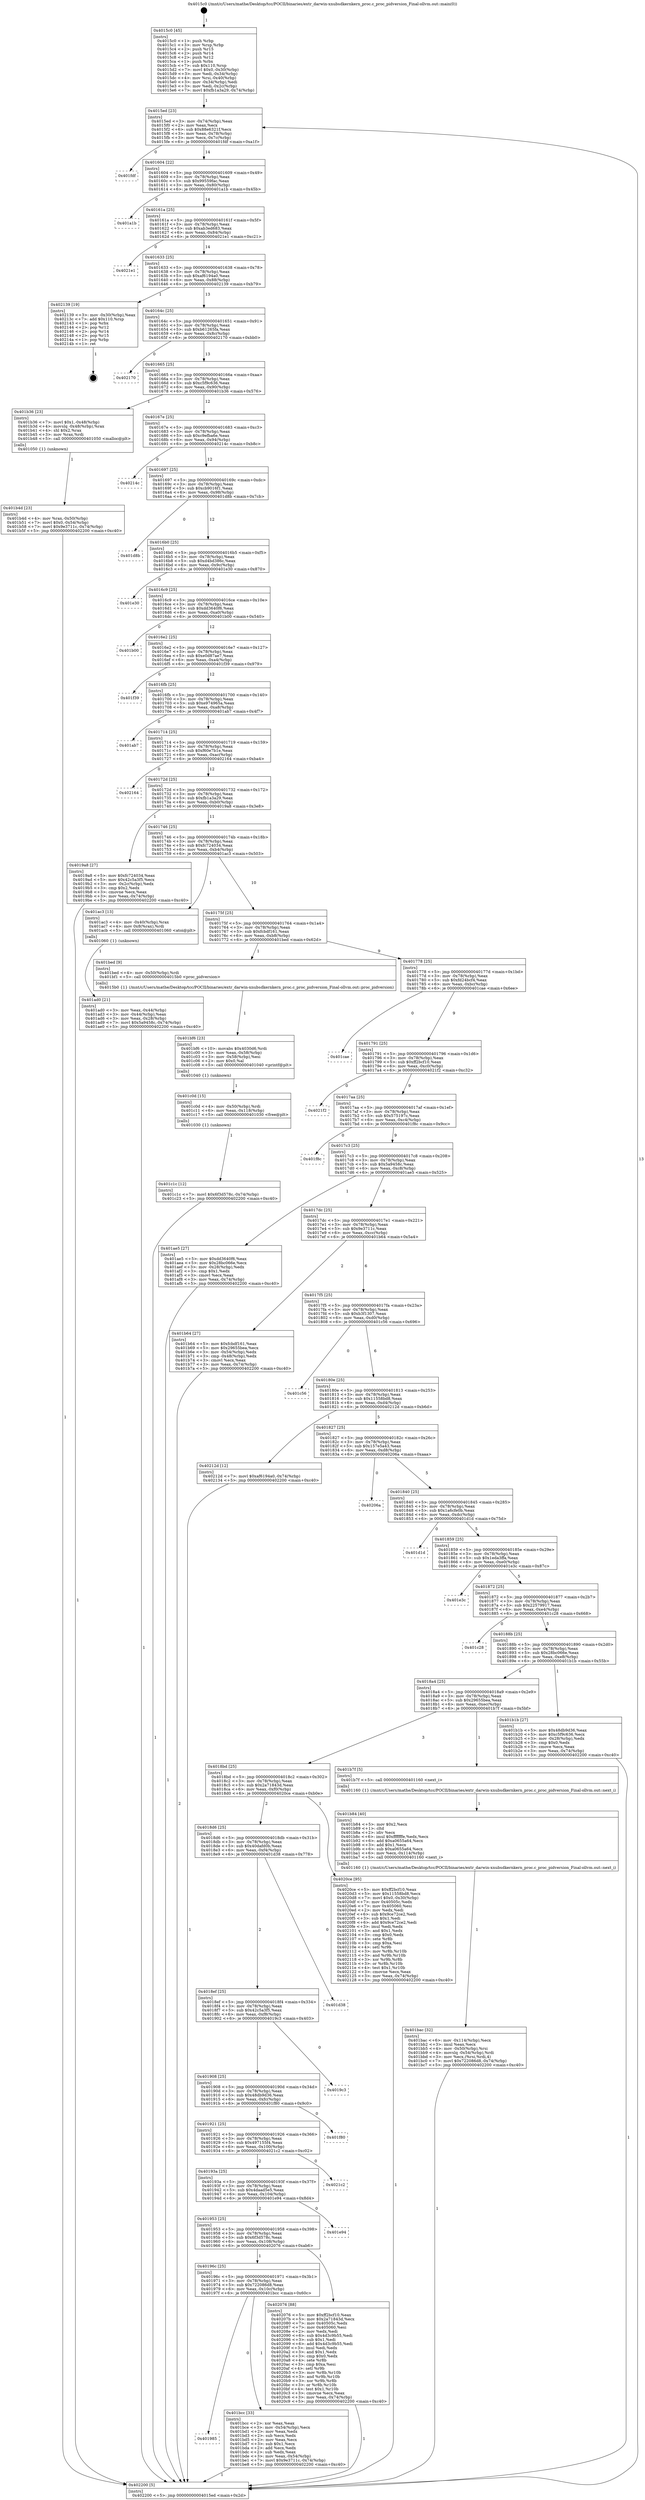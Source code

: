 digraph "0x4015c0" {
  label = "0x4015c0 (/mnt/c/Users/mathe/Desktop/tcc/POCII/binaries/extr_darwin-xnubsdkernkern_proc.c_proc_pidversion_Final-ollvm.out::main(0))"
  labelloc = "t"
  node[shape=record]

  Entry [label="",width=0.3,height=0.3,shape=circle,fillcolor=black,style=filled]
  "0x4015ed" [label="{
     0x4015ed [23]\l
     | [instrs]\l
     &nbsp;&nbsp;0x4015ed \<+3\>: mov -0x74(%rbp),%eax\l
     &nbsp;&nbsp;0x4015f0 \<+2\>: mov %eax,%ecx\l
     &nbsp;&nbsp;0x4015f2 \<+6\>: sub $0x88e6321f,%ecx\l
     &nbsp;&nbsp;0x4015f8 \<+3\>: mov %eax,-0x78(%rbp)\l
     &nbsp;&nbsp;0x4015fb \<+3\>: mov %ecx,-0x7c(%rbp)\l
     &nbsp;&nbsp;0x4015fe \<+6\>: je 0000000000401fdf \<main+0xa1f\>\l
  }"]
  "0x401fdf" [label="{
     0x401fdf\l
  }", style=dashed]
  "0x401604" [label="{
     0x401604 [22]\l
     | [instrs]\l
     &nbsp;&nbsp;0x401604 \<+5\>: jmp 0000000000401609 \<main+0x49\>\l
     &nbsp;&nbsp;0x401609 \<+3\>: mov -0x78(%rbp),%eax\l
     &nbsp;&nbsp;0x40160c \<+5\>: sub $0x99559fac,%eax\l
     &nbsp;&nbsp;0x401611 \<+3\>: mov %eax,-0x80(%rbp)\l
     &nbsp;&nbsp;0x401614 \<+6\>: je 0000000000401a1b \<main+0x45b\>\l
  }"]
  Exit [label="",width=0.3,height=0.3,shape=circle,fillcolor=black,style=filled,peripheries=2]
  "0x401a1b" [label="{
     0x401a1b\l
  }", style=dashed]
  "0x40161a" [label="{
     0x40161a [25]\l
     | [instrs]\l
     &nbsp;&nbsp;0x40161a \<+5\>: jmp 000000000040161f \<main+0x5f\>\l
     &nbsp;&nbsp;0x40161f \<+3\>: mov -0x78(%rbp),%eax\l
     &nbsp;&nbsp;0x401622 \<+5\>: sub $0xab3ed683,%eax\l
     &nbsp;&nbsp;0x401627 \<+6\>: mov %eax,-0x84(%rbp)\l
     &nbsp;&nbsp;0x40162d \<+6\>: je 00000000004021e1 \<main+0xc21\>\l
  }"]
  "0x401c1c" [label="{
     0x401c1c [12]\l
     | [instrs]\l
     &nbsp;&nbsp;0x401c1c \<+7\>: movl $0x6f3d578c,-0x74(%rbp)\l
     &nbsp;&nbsp;0x401c23 \<+5\>: jmp 0000000000402200 \<main+0xc40\>\l
  }"]
  "0x4021e1" [label="{
     0x4021e1\l
  }", style=dashed]
  "0x401633" [label="{
     0x401633 [25]\l
     | [instrs]\l
     &nbsp;&nbsp;0x401633 \<+5\>: jmp 0000000000401638 \<main+0x78\>\l
     &nbsp;&nbsp;0x401638 \<+3\>: mov -0x78(%rbp),%eax\l
     &nbsp;&nbsp;0x40163b \<+5\>: sub $0xaf6194a0,%eax\l
     &nbsp;&nbsp;0x401640 \<+6\>: mov %eax,-0x88(%rbp)\l
     &nbsp;&nbsp;0x401646 \<+6\>: je 0000000000402139 \<main+0xb79\>\l
  }"]
  "0x401c0d" [label="{
     0x401c0d [15]\l
     | [instrs]\l
     &nbsp;&nbsp;0x401c0d \<+4\>: mov -0x50(%rbp),%rdi\l
     &nbsp;&nbsp;0x401c11 \<+6\>: mov %eax,-0x118(%rbp)\l
     &nbsp;&nbsp;0x401c17 \<+5\>: call 0000000000401030 \<free@plt\>\l
     | [calls]\l
     &nbsp;&nbsp;0x401030 \{1\} (unknown)\l
  }"]
  "0x402139" [label="{
     0x402139 [19]\l
     | [instrs]\l
     &nbsp;&nbsp;0x402139 \<+3\>: mov -0x30(%rbp),%eax\l
     &nbsp;&nbsp;0x40213c \<+7\>: add $0x110,%rsp\l
     &nbsp;&nbsp;0x402143 \<+1\>: pop %rbx\l
     &nbsp;&nbsp;0x402144 \<+2\>: pop %r12\l
     &nbsp;&nbsp;0x402146 \<+2\>: pop %r14\l
     &nbsp;&nbsp;0x402148 \<+2\>: pop %r15\l
     &nbsp;&nbsp;0x40214a \<+1\>: pop %rbp\l
     &nbsp;&nbsp;0x40214b \<+1\>: ret\l
  }"]
  "0x40164c" [label="{
     0x40164c [25]\l
     | [instrs]\l
     &nbsp;&nbsp;0x40164c \<+5\>: jmp 0000000000401651 \<main+0x91\>\l
     &nbsp;&nbsp;0x401651 \<+3\>: mov -0x78(%rbp),%eax\l
     &nbsp;&nbsp;0x401654 \<+5\>: sub $0xb61265fa,%eax\l
     &nbsp;&nbsp;0x401659 \<+6\>: mov %eax,-0x8c(%rbp)\l
     &nbsp;&nbsp;0x40165f \<+6\>: je 0000000000402170 \<main+0xbb0\>\l
  }"]
  "0x401bf6" [label="{
     0x401bf6 [23]\l
     | [instrs]\l
     &nbsp;&nbsp;0x401bf6 \<+10\>: movabs $0x4030d6,%rdi\l
     &nbsp;&nbsp;0x401c00 \<+3\>: mov %eax,-0x58(%rbp)\l
     &nbsp;&nbsp;0x401c03 \<+3\>: mov -0x58(%rbp),%esi\l
     &nbsp;&nbsp;0x401c06 \<+2\>: mov $0x0,%al\l
     &nbsp;&nbsp;0x401c08 \<+5\>: call 0000000000401040 \<printf@plt\>\l
     | [calls]\l
     &nbsp;&nbsp;0x401040 \{1\} (unknown)\l
  }"]
  "0x402170" [label="{
     0x402170\l
  }", style=dashed]
  "0x401665" [label="{
     0x401665 [25]\l
     | [instrs]\l
     &nbsp;&nbsp;0x401665 \<+5\>: jmp 000000000040166a \<main+0xaa\>\l
     &nbsp;&nbsp;0x40166a \<+3\>: mov -0x78(%rbp),%eax\l
     &nbsp;&nbsp;0x40166d \<+5\>: sub $0xc5f9c636,%eax\l
     &nbsp;&nbsp;0x401672 \<+6\>: mov %eax,-0x90(%rbp)\l
     &nbsp;&nbsp;0x401678 \<+6\>: je 0000000000401b36 \<main+0x576\>\l
  }"]
  "0x401985" [label="{
     0x401985\l
  }", style=dashed]
  "0x401b36" [label="{
     0x401b36 [23]\l
     | [instrs]\l
     &nbsp;&nbsp;0x401b36 \<+7\>: movl $0x1,-0x48(%rbp)\l
     &nbsp;&nbsp;0x401b3d \<+4\>: movslq -0x48(%rbp),%rax\l
     &nbsp;&nbsp;0x401b41 \<+4\>: shl $0x2,%rax\l
     &nbsp;&nbsp;0x401b45 \<+3\>: mov %rax,%rdi\l
     &nbsp;&nbsp;0x401b48 \<+5\>: call 0000000000401050 \<malloc@plt\>\l
     | [calls]\l
     &nbsp;&nbsp;0x401050 \{1\} (unknown)\l
  }"]
  "0x40167e" [label="{
     0x40167e [25]\l
     | [instrs]\l
     &nbsp;&nbsp;0x40167e \<+5\>: jmp 0000000000401683 \<main+0xc3\>\l
     &nbsp;&nbsp;0x401683 \<+3\>: mov -0x78(%rbp),%eax\l
     &nbsp;&nbsp;0x401686 \<+5\>: sub $0xc9efba6e,%eax\l
     &nbsp;&nbsp;0x40168b \<+6\>: mov %eax,-0x94(%rbp)\l
     &nbsp;&nbsp;0x401691 \<+6\>: je 000000000040214c \<main+0xb8c\>\l
  }"]
  "0x401bcc" [label="{
     0x401bcc [33]\l
     | [instrs]\l
     &nbsp;&nbsp;0x401bcc \<+2\>: xor %eax,%eax\l
     &nbsp;&nbsp;0x401bce \<+3\>: mov -0x54(%rbp),%ecx\l
     &nbsp;&nbsp;0x401bd1 \<+2\>: mov %eax,%edx\l
     &nbsp;&nbsp;0x401bd3 \<+2\>: sub %ecx,%edx\l
     &nbsp;&nbsp;0x401bd5 \<+2\>: mov %eax,%ecx\l
     &nbsp;&nbsp;0x401bd7 \<+3\>: sub $0x1,%ecx\l
     &nbsp;&nbsp;0x401bda \<+2\>: add %ecx,%edx\l
     &nbsp;&nbsp;0x401bdc \<+2\>: sub %edx,%eax\l
     &nbsp;&nbsp;0x401bde \<+3\>: mov %eax,-0x54(%rbp)\l
     &nbsp;&nbsp;0x401be1 \<+7\>: movl $0x9e3711c,-0x74(%rbp)\l
     &nbsp;&nbsp;0x401be8 \<+5\>: jmp 0000000000402200 \<main+0xc40\>\l
  }"]
  "0x40214c" [label="{
     0x40214c\l
  }", style=dashed]
  "0x401697" [label="{
     0x401697 [25]\l
     | [instrs]\l
     &nbsp;&nbsp;0x401697 \<+5\>: jmp 000000000040169c \<main+0xdc\>\l
     &nbsp;&nbsp;0x40169c \<+3\>: mov -0x78(%rbp),%eax\l
     &nbsp;&nbsp;0x40169f \<+5\>: sub $0xcb9016f1,%eax\l
     &nbsp;&nbsp;0x4016a4 \<+6\>: mov %eax,-0x98(%rbp)\l
     &nbsp;&nbsp;0x4016aa \<+6\>: je 0000000000401d8b \<main+0x7cb\>\l
  }"]
  "0x40196c" [label="{
     0x40196c [25]\l
     | [instrs]\l
     &nbsp;&nbsp;0x40196c \<+5\>: jmp 0000000000401971 \<main+0x3b1\>\l
     &nbsp;&nbsp;0x401971 \<+3\>: mov -0x78(%rbp),%eax\l
     &nbsp;&nbsp;0x401974 \<+5\>: sub $0x722086d8,%eax\l
     &nbsp;&nbsp;0x401979 \<+6\>: mov %eax,-0x10c(%rbp)\l
     &nbsp;&nbsp;0x40197f \<+6\>: je 0000000000401bcc \<main+0x60c\>\l
  }"]
  "0x401d8b" [label="{
     0x401d8b\l
  }", style=dashed]
  "0x4016b0" [label="{
     0x4016b0 [25]\l
     | [instrs]\l
     &nbsp;&nbsp;0x4016b0 \<+5\>: jmp 00000000004016b5 \<main+0xf5\>\l
     &nbsp;&nbsp;0x4016b5 \<+3\>: mov -0x78(%rbp),%eax\l
     &nbsp;&nbsp;0x4016b8 \<+5\>: sub $0xd4bd386c,%eax\l
     &nbsp;&nbsp;0x4016bd \<+6\>: mov %eax,-0x9c(%rbp)\l
     &nbsp;&nbsp;0x4016c3 \<+6\>: je 0000000000401e30 \<main+0x870\>\l
  }"]
  "0x402076" [label="{
     0x402076 [88]\l
     | [instrs]\l
     &nbsp;&nbsp;0x402076 \<+5\>: mov $0xff2bcf10,%eax\l
     &nbsp;&nbsp;0x40207b \<+5\>: mov $0x2a71843d,%ecx\l
     &nbsp;&nbsp;0x402080 \<+7\>: mov 0x40505c,%edx\l
     &nbsp;&nbsp;0x402087 \<+7\>: mov 0x405060,%esi\l
     &nbsp;&nbsp;0x40208e \<+2\>: mov %edx,%edi\l
     &nbsp;&nbsp;0x402090 \<+6\>: sub $0x4d3c9b55,%edi\l
     &nbsp;&nbsp;0x402096 \<+3\>: sub $0x1,%edi\l
     &nbsp;&nbsp;0x402099 \<+6\>: add $0x4d3c9b55,%edi\l
     &nbsp;&nbsp;0x40209f \<+3\>: imul %edi,%edx\l
     &nbsp;&nbsp;0x4020a2 \<+3\>: and $0x1,%edx\l
     &nbsp;&nbsp;0x4020a5 \<+3\>: cmp $0x0,%edx\l
     &nbsp;&nbsp;0x4020a8 \<+4\>: sete %r8b\l
     &nbsp;&nbsp;0x4020ac \<+3\>: cmp $0xa,%esi\l
     &nbsp;&nbsp;0x4020af \<+4\>: setl %r9b\l
     &nbsp;&nbsp;0x4020b3 \<+3\>: mov %r8b,%r10b\l
     &nbsp;&nbsp;0x4020b6 \<+3\>: and %r9b,%r10b\l
     &nbsp;&nbsp;0x4020b9 \<+3\>: xor %r9b,%r8b\l
     &nbsp;&nbsp;0x4020bc \<+3\>: or %r8b,%r10b\l
     &nbsp;&nbsp;0x4020bf \<+4\>: test $0x1,%r10b\l
     &nbsp;&nbsp;0x4020c3 \<+3\>: cmovne %ecx,%eax\l
     &nbsp;&nbsp;0x4020c6 \<+3\>: mov %eax,-0x74(%rbp)\l
     &nbsp;&nbsp;0x4020c9 \<+5\>: jmp 0000000000402200 \<main+0xc40\>\l
  }"]
  "0x401e30" [label="{
     0x401e30\l
  }", style=dashed]
  "0x4016c9" [label="{
     0x4016c9 [25]\l
     | [instrs]\l
     &nbsp;&nbsp;0x4016c9 \<+5\>: jmp 00000000004016ce \<main+0x10e\>\l
     &nbsp;&nbsp;0x4016ce \<+3\>: mov -0x78(%rbp),%eax\l
     &nbsp;&nbsp;0x4016d1 \<+5\>: sub $0xdd3640f6,%eax\l
     &nbsp;&nbsp;0x4016d6 \<+6\>: mov %eax,-0xa0(%rbp)\l
     &nbsp;&nbsp;0x4016dc \<+6\>: je 0000000000401b00 \<main+0x540\>\l
  }"]
  "0x401953" [label="{
     0x401953 [25]\l
     | [instrs]\l
     &nbsp;&nbsp;0x401953 \<+5\>: jmp 0000000000401958 \<main+0x398\>\l
     &nbsp;&nbsp;0x401958 \<+3\>: mov -0x78(%rbp),%eax\l
     &nbsp;&nbsp;0x40195b \<+5\>: sub $0x6f3d578c,%eax\l
     &nbsp;&nbsp;0x401960 \<+6\>: mov %eax,-0x108(%rbp)\l
     &nbsp;&nbsp;0x401966 \<+6\>: je 0000000000402076 \<main+0xab6\>\l
  }"]
  "0x401b00" [label="{
     0x401b00\l
  }", style=dashed]
  "0x4016e2" [label="{
     0x4016e2 [25]\l
     | [instrs]\l
     &nbsp;&nbsp;0x4016e2 \<+5\>: jmp 00000000004016e7 \<main+0x127\>\l
     &nbsp;&nbsp;0x4016e7 \<+3\>: mov -0x78(%rbp),%eax\l
     &nbsp;&nbsp;0x4016ea \<+5\>: sub $0xe0d87ae7,%eax\l
     &nbsp;&nbsp;0x4016ef \<+6\>: mov %eax,-0xa4(%rbp)\l
     &nbsp;&nbsp;0x4016f5 \<+6\>: je 0000000000401f39 \<main+0x979\>\l
  }"]
  "0x401e94" [label="{
     0x401e94\l
  }", style=dashed]
  "0x401f39" [label="{
     0x401f39\l
  }", style=dashed]
  "0x4016fb" [label="{
     0x4016fb [25]\l
     | [instrs]\l
     &nbsp;&nbsp;0x4016fb \<+5\>: jmp 0000000000401700 \<main+0x140\>\l
     &nbsp;&nbsp;0x401700 \<+3\>: mov -0x78(%rbp),%eax\l
     &nbsp;&nbsp;0x401703 \<+5\>: sub $0xe974965a,%eax\l
     &nbsp;&nbsp;0x401708 \<+6\>: mov %eax,-0xa8(%rbp)\l
     &nbsp;&nbsp;0x40170e \<+6\>: je 0000000000401ab7 \<main+0x4f7\>\l
  }"]
  "0x40193a" [label="{
     0x40193a [25]\l
     | [instrs]\l
     &nbsp;&nbsp;0x40193a \<+5\>: jmp 000000000040193f \<main+0x37f\>\l
     &nbsp;&nbsp;0x40193f \<+3\>: mov -0x78(%rbp),%eax\l
     &nbsp;&nbsp;0x401942 \<+5\>: sub $0x4daad5e5,%eax\l
     &nbsp;&nbsp;0x401947 \<+6\>: mov %eax,-0x104(%rbp)\l
     &nbsp;&nbsp;0x40194d \<+6\>: je 0000000000401e94 \<main+0x8d4\>\l
  }"]
  "0x401ab7" [label="{
     0x401ab7\l
  }", style=dashed]
  "0x401714" [label="{
     0x401714 [25]\l
     | [instrs]\l
     &nbsp;&nbsp;0x401714 \<+5\>: jmp 0000000000401719 \<main+0x159\>\l
     &nbsp;&nbsp;0x401719 \<+3\>: mov -0x78(%rbp),%eax\l
     &nbsp;&nbsp;0x40171c \<+5\>: sub $0xf60e7b1e,%eax\l
     &nbsp;&nbsp;0x401721 \<+6\>: mov %eax,-0xac(%rbp)\l
     &nbsp;&nbsp;0x401727 \<+6\>: je 0000000000402164 \<main+0xba4\>\l
  }"]
  "0x4021c2" [label="{
     0x4021c2\l
  }", style=dashed]
  "0x402164" [label="{
     0x402164\l
  }", style=dashed]
  "0x40172d" [label="{
     0x40172d [25]\l
     | [instrs]\l
     &nbsp;&nbsp;0x40172d \<+5\>: jmp 0000000000401732 \<main+0x172\>\l
     &nbsp;&nbsp;0x401732 \<+3\>: mov -0x78(%rbp),%eax\l
     &nbsp;&nbsp;0x401735 \<+5\>: sub $0xfb1a3a29,%eax\l
     &nbsp;&nbsp;0x40173a \<+6\>: mov %eax,-0xb0(%rbp)\l
     &nbsp;&nbsp;0x401740 \<+6\>: je 00000000004019a8 \<main+0x3e8\>\l
  }"]
  "0x401921" [label="{
     0x401921 [25]\l
     | [instrs]\l
     &nbsp;&nbsp;0x401921 \<+5\>: jmp 0000000000401926 \<main+0x366\>\l
     &nbsp;&nbsp;0x401926 \<+3\>: mov -0x78(%rbp),%eax\l
     &nbsp;&nbsp;0x401929 \<+5\>: sub $0x497155f4,%eax\l
     &nbsp;&nbsp;0x40192e \<+6\>: mov %eax,-0x100(%rbp)\l
     &nbsp;&nbsp;0x401934 \<+6\>: je 00000000004021c2 \<main+0xc02\>\l
  }"]
  "0x4019a8" [label="{
     0x4019a8 [27]\l
     | [instrs]\l
     &nbsp;&nbsp;0x4019a8 \<+5\>: mov $0xfc724034,%eax\l
     &nbsp;&nbsp;0x4019ad \<+5\>: mov $0x42c5a3f5,%ecx\l
     &nbsp;&nbsp;0x4019b2 \<+3\>: mov -0x2c(%rbp),%edx\l
     &nbsp;&nbsp;0x4019b5 \<+3\>: cmp $0x2,%edx\l
     &nbsp;&nbsp;0x4019b8 \<+3\>: cmovne %ecx,%eax\l
     &nbsp;&nbsp;0x4019bb \<+3\>: mov %eax,-0x74(%rbp)\l
     &nbsp;&nbsp;0x4019be \<+5\>: jmp 0000000000402200 \<main+0xc40\>\l
  }"]
  "0x401746" [label="{
     0x401746 [25]\l
     | [instrs]\l
     &nbsp;&nbsp;0x401746 \<+5\>: jmp 000000000040174b \<main+0x18b\>\l
     &nbsp;&nbsp;0x40174b \<+3\>: mov -0x78(%rbp),%eax\l
     &nbsp;&nbsp;0x40174e \<+5\>: sub $0xfc724034,%eax\l
     &nbsp;&nbsp;0x401753 \<+6\>: mov %eax,-0xb4(%rbp)\l
     &nbsp;&nbsp;0x401759 \<+6\>: je 0000000000401ac3 \<main+0x503\>\l
  }"]
  "0x402200" [label="{
     0x402200 [5]\l
     | [instrs]\l
     &nbsp;&nbsp;0x402200 \<+5\>: jmp 00000000004015ed \<main+0x2d\>\l
  }"]
  "0x4015c0" [label="{
     0x4015c0 [45]\l
     | [instrs]\l
     &nbsp;&nbsp;0x4015c0 \<+1\>: push %rbp\l
     &nbsp;&nbsp;0x4015c1 \<+3\>: mov %rsp,%rbp\l
     &nbsp;&nbsp;0x4015c4 \<+2\>: push %r15\l
     &nbsp;&nbsp;0x4015c6 \<+2\>: push %r14\l
     &nbsp;&nbsp;0x4015c8 \<+2\>: push %r12\l
     &nbsp;&nbsp;0x4015ca \<+1\>: push %rbx\l
     &nbsp;&nbsp;0x4015cb \<+7\>: sub $0x110,%rsp\l
     &nbsp;&nbsp;0x4015d2 \<+7\>: movl $0x0,-0x30(%rbp)\l
     &nbsp;&nbsp;0x4015d9 \<+3\>: mov %edi,-0x34(%rbp)\l
     &nbsp;&nbsp;0x4015dc \<+4\>: mov %rsi,-0x40(%rbp)\l
     &nbsp;&nbsp;0x4015e0 \<+3\>: mov -0x34(%rbp),%edi\l
     &nbsp;&nbsp;0x4015e3 \<+3\>: mov %edi,-0x2c(%rbp)\l
     &nbsp;&nbsp;0x4015e6 \<+7\>: movl $0xfb1a3a29,-0x74(%rbp)\l
  }"]
  "0x401f80" [label="{
     0x401f80\l
  }", style=dashed]
  "0x401ac3" [label="{
     0x401ac3 [13]\l
     | [instrs]\l
     &nbsp;&nbsp;0x401ac3 \<+4\>: mov -0x40(%rbp),%rax\l
     &nbsp;&nbsp;0x401ac7 \<+4\>: mov 0x8(%rax),%rdi\l
     &nbsp;&nbsp;0x401acb \<+5\>: call 0000000000401060 \<atoi@plt\>\l
     | [calls]\l
     &nbsp;&nbsp;0x401060 \{1\} (unknown)\l
  }"]
  "0x40175f" [label="{
     0x40175f [25]\l
     | [instrs]\l
     &nbsp;&nbsp;0x40175f \<+5\>: jmp 0000000000401764 \<main+0x1a4\>\l
     &nbsp;&nbsp;0x401764 \<+3\>: mov -0x78(%rbp),%eax\l
     &nbsp;&nbsp;0x401767 \<+5\>: sub $0xfcbdf161,%eax\l
     &nbsp;&nbsp;0x40176c \<+6\>: mov %eax,-0xb8(%rbp)\l
     &nbsp;&nbsp;0x401772 \<+6\>: je 0000000000401bed \<main+0x62d\>\l
  }"]
  "0x401ad0" [label="{
     0x401ad0 [21]\l
     | [instrs]\l
     &nbsp;&nbsp;0x401ad0 \<+3\>: mov %eax,-0x44(%rbp)\l
     &nbsp;&nbsp;0x401ad3 \<+3\>: mov -0x44(%rbp),%eax\l
     &nbsp;&nbsp;0x401ad6 \<+3\>: mov %eax,-0x28(%rbp)\l
     &nbsp;&nbsp;0x401ad9 \<+7\>: movl $0x5a9458c,-0x74(%rbp)\l
     &nbsp;&nbsp;0x401ae0 \<+5\>: jmp 0000000000402200 \<main+0xc40\>\l
  }"]
  "0x401908" [label="{
     0x401908 [25]\l
     | [instrs]\l
     &nbsp;&nbsp;0x401908 \<+5\>: jmp 000000000040190d \<main+0x34d\>\l
     &nbsp;&nbsp;0x40190d \<+3\>: mov -0x78(%rbp),%eax\l
     &nbsp;&nbsp;0x401910 \<+5\>: sub $0x48db9d36,%eax\l
     &nbsp;&nbsp;0x401915 \<+6\>: mov %eax,-0xfc(%rbp)\l
     &nbsp;&nbsp;0x40191b \<+6\>: je 0000000000401f80 \<main+0x9c0\>\l
  }"]
  "0x401bed" [label="{
     0x401bed [9]\l
     | [instrs]\l
     &nbsp;&nbsp;0x401bed \<+4\>: mov -0x50(%rbp),%rdi\l
     &nbsp;&nbsp;0x401bf1 \<+5\>: call 00000000004015b0 \<proc_pidversion\>\l
     | [calls]\l
     &nbsp;&nbsp;0x4015b0 \{1\} (/mnt/c/Users/mathe/Desktop/tcc/POCII/binaries/extr_darwin-xnubsdkernkern_proc.c_proc_pidversion_Final-ollvm.out::proc_pidversion)\l
  }"]
  "0x401778" [label="{
     0x401778 [25]\l
     | [instrs]\l
     &nbsp;&nbsp;0x401778 \<+5\>: jmp 000000000040177d \<main+0x1bd\>\l
     &nbsp;&nbsp;0x40177d \<+3\>: mov -0x78(%rbp),%eax\l
     &nbsp;&nbsp;0x401780 \<+5\>: sub $0xfd24bcf4,%eax\l
     &nbsp;&nbsp;0x401785 \<+6\>: mov %eax,-0xbc(%rbp)\l
     &nbsp;&nbsp;0x40178b \<+6\>: je 0000000000401cae \<main+0x6ee\>\l
  }"]
  "0x4019c3" [label="{
     0x4019c3\l
  }", style=dashed]
  "0x401cae" [label="{
     0x401cae\l
  }", style=dashed]
  "0x401791" [label="{
     0x401791 [25]\l
     | [instrs]\l
     &nbsp;&nbsp;0x401791 \<+5\>: jmp 0000000000401796 \<main+0x1d6\>\l
     &nbsp;&nbsp;0x401796 \<+3\>: mov -0x78(%rbp),%eax\l
     &nbsp;&nbsp;0x401799 \<+5\>: sub $0xff2bcf10,%eax\l
     &nbsp;&nbsp;0x40179e \<+6\>: mov %eax,-0xc0(%rbp)\l
     &nbsp;&nbsp;0x4017a4 \<+6\>: je 00000000004021f2 \<main+0xc32\>\l
  }"]
  "0x4018ef" [label="{
     0x4018ef [25]\l
     | [instrs]\l
     &nbsp;&nbsp;0x4018ef \<+5\>: jmp 00000000004018f4 \<main+0x334\>\l
     &nbsp;&nbsp;0x4018f4 \<+3\>: mov -0x78(%rbp),%eax\l
     &nbsp;&nbsp;0x4018f7 \<+5\>: sub $0x42c5a3f5,%eax\l
     &nbsp;&nbsp;0x4018fc \<+6\>: mov %eax,-0xf8(%rbp)\l
     &nbsp;&nbsp;0x401902 \<+6\>: je 00000000004019c3 \<main+0x403\>\l
  }"]
  "0x4021f2" [label="{
     0x4021f2\l
  }", style=dashed]
  "0x4017aa" [label="{
     0x4017aa [25]\l
     | [instrs]\l
     &nbsp;&nbsp;0x4017aa \<+5\>: jmp 00000000004017af \<main+0x1ef\>\l
     &nbsp;&nbsp;0x4017af \<+3\>: mov -0x78(%rbp),%eax\l
     &nbsp;&nbsp;0x4017b2 \<+5\>: sub $0x575197c,%eax\l
     &nbsp;&nbsp;0x4017b7 \<+6\>: mov %eax,-0xc4(%rbp)\l
     &nbsp;&nbsp;0x4017bd \<+6\>: je 0000000000401f8c \<main+0x9cc\>\l
  }"]
  "0x401d38" [label="{
     0x401d38\l
  }", style=dashed]
  "0x401f8c" [label="{
     0x401f8c\l
  }", style=dashed]
  "0x4017c3" [label="{
     0x4017c3 [25]\l
     | [instrs]\l
     &nbsp;&nbsp;0x4017c3 \<+5\>: jmp 00000000004017c8 \<main+0x208\>\l
     &nbsp;&nbsp;0x4017c8 \<+3\>: mov -0x78(%rbp),%eax\l
     &nbsp;&nbsp;0x4017cb \<+5\>: sub $0x5a9458c,%eax\l
     &nbsp;&nbsp;0x4017d0 \<+6\>: mov %eax,-0xc8(%rbp)\l
     &nbsp;&nbsp;0x4017d6 \<+6\>: je 0000000000401ae5 \<main+0x525\>\l
  }"]
  "0x4018d6" [label="{
     0x4018d6 [25]\l
     | [instrs]\l
     &nbsp;&nbsp;0x4018d6 \<+5\>: jmp 00000000004018db \<main+0x31b\>\l
     &nbsp;&nbsp;0x4018db \<+3\>: mov -0x78(%rbp),%eax\l
     &nbsp;&nbsp;0x4018de \<+5\>: sub $0x40dafd0b,%eax\l
     &nbsp;&nbsp;0x4018e3 \<+6\>: mov %eax,-0xf4(%rbp)\l
     &nbsp;&nbsp;0x4018e9 \<+6\>: je 0000000000401d38 \<main+0x778\>\l
  }"]
  "0x401ae5" [label="{
     0x401ae5 [27]\l
     | [instrs]\l
     &nbsp;&nbsp;0x401ae5 \<+5\>: mov $0xdd3640f6,%eax\l
     &nbsp;&nbsp;0x401aea \<+5\>: mov $0x28bc066e,%ecx\l
     &nbsp;&nbsp;0x401aef \<+3\>: mov -0x28(%rbp),%edx\l
     &nbsp;&nbsp;0x401af2 \<+3\>: cmp $0x1,%edx\l
     &nbsp;&nbsp;0x401af5 \<+3\>: cmovl %ecx,%eax\l
     &nbsp;&nbsp;0x401af8 \<+3\>: mov %eax,-0x74(%rbp)\l
     &nbsp;&nbsp;0x401afb \<+5\>: jmp 0000000000402200 \<main+0xc40\>\l
  }"]
  "0x4017dc" [label="{
     0x4017dc [25]\l
     | [instrs]\l
     &nbsp;&nbsp;0x4017dc \<+5\>: jmp 00000000004017e1 \<main+0x221\>\l
     &nbsp;&nbsp;0x4017e1 \<+3\>: mov -0x78(%rbp),%eax\l
     &nbsp;&nbsp;0x4017e4 \<+5\>: sub $0x9e3711c,%eax\l
     &nbsp;&nbsp;0x4017e9 \<+6\>: mov %eax,-0xcc(%rbp)\l
     &nbsp;&nbsp;0x4017ef \<+6\>: je 0000000000401b64 \<main+0x5a4\>\l
  }"]
  "0x4020ce" [label="{
     0x4020ce [95]\l
     | [instrs]\l
     &nbsp;&nbsp;0x4020ce \<+5\>: mov $0xff2bcf10,%eax\l
     &nbsp;&nbsp;0x4020d3 \<+5\>: mov $0x11558bd8,%ecx\l
     &nbsp;&nbsp;0x4020d8 \<+7\>: movl $0x0,-0x30(%rbp)\l
     &nbsp;&nbsp;0x4020df \<+7\>: mov 0x40505c,%edx\l
     &nbsp;&nbsp;0x4020e6 \<+7\>: mov 0x405060,%esi\l
     &nbsp;&nbsp;0x4020ed \<+2\>: mov %edx,%edi\l
     &nbsp;&nbsp;0x4020ef \<+6\>: sub $0x9ce72ce2,%edi\l
     &nbsp;&nbsp;0x4020f5 \<+3\>: sub $0x1,%edi\l
     &nbsp;&nbsp;0x4020f8 \<+6\>: add $0x9ce72ce2,%edi\l
     &nbsp;&nbsp;0x4020fe \<+3\>: imul %edi,%edx\l
     &nbsp;&nbsp;0x402101 \<+3\>: and $0x1,%edx\l
     &nbsp;&nbsp;0x402104 \<+3\>: cmp $0x0,%edx\l
     &nbsp;&nbsp;0x402107 \<+4\>: sete %r8b\l
     &nbsp;&nbsp;0x40210b \<+3\>: cmp $0xa,%esi\l
     &nbsp;&nbsp;0x40210e \<+4\>: setl %r9b\l
     &nbsp;&nbsp;0x402112 \<+3\>: mov %r8b,%r10b\l
     &nbsp;&nbsp;0x402115 \<+3\>: and %r9b,%r10b\l
     &nbsp;&nbsp;0x402118 \<+3\>: xor %r9b,%r8b\l
     &nbsp;&nbsp;0x40211b \<+3\>: or %r8b,%r10b\l
     &nbsp;&nbsp;0x40211e \<+4\>: test $0x1,%r10b\l
     &nbsp;&nbsp;0x402122 \<+3\>: cmovne %ecx,%eax\l
     &nbsp;&nbsp;0x402125 \<+3\>: mov %eax,-0x74(%rbp)\l
     &nbsp;&nbsp;0x402128 \<+5\>: jmp 0000000000402200 \<main+0xc40\>\l
  }"]
  "0x401b64" [label="{
     0x401b64 [27]\l
     | [instrs]\l
     &nbsp;&nbsp;0x401b64 \<+5\>: mov $0xfcbdf161,%eax\l
     &nbsp;&nbsp;0x401b69 \<+5\>: mov $0x29655bea,%ecx\l
     &nbsp;&nbsp;0x401b6e \<+3\>: mov -0x54(%rbp),%edx\l
     &nbsp;&nbsp;0x401b71 \<+3\>: cmp -0x48(%rbp),%edx\l
     &nbsp;&nbsp;0x401b74 \<+3\>: cmovl %ecx,%eax\l
     &nbsp;&nbsp;0x401b77 \<+3\>: mov %eax,-0x74(%rbp)\l
     &nbsp;&nbsp;0x401b7a \<+5\>: jmp 0000000000402200 \<main+0xc40\>\l
  }"]
  "0x4017f5" [label="{
     0x4017f5 [25]\l
     | [instrs]\l
     &nbsp;&nbsp;0x4017f5 \<+5\>: jmp 00000000004017fa \<main+0x23a\>\l
     &nbsp;&nbsp;0x4017fa \<+3\>: mov -0x78(%rbp),%eax\l
     &nbsp;&nbsp;0x4017fd \<+5\>: sub $0xb3f1307,%eax\l
     &nbsp;&nbsp;0x401802 \<+6\>: mov %eax,-0xd0(%rbp)\l
     &nbsp;&nbsp;0x401808 \<+6\>: je 0000000000401c56 \<main+0x696\>\l
  }"]
  "0x401bac" [label="{
     0x401bac [32]\l
     | [instrs]\l
     &nbsp;&nbsp;0x401bac \<+6\>: mov -0x114(%rbp),%ecx\l
     &nbsp;&nbsp;0x401bb2 \<+3\>: imul %eax,%ecx\l
     &nbsp;&nbsp;0x401bb5 \<+4\>: mov -0x50(%rbp),%rsi\l
     &nbsp;&nbsp;0x401bb9 \<+4\>: movslq -0x54(%rbp),%rdi\l
     &nbsp;&nbsp;0x401bbd \<+3\>: mov %ecx,(%rsi,%rdi,4)\l
     &nbsp;&nbsp;0x401bc0 \<+7\>: movl $0x722086d8,-0x74(%rbp)\l
     &nbsp;&nbsp;0x401bc7 \<+5\>: jmp 0000000000402200 \<main+0xc40\>\l
  }"]
  "0x401c56" [label="{
     0x401c56\l
  }", style=dashed]
  "0x40180e" [label="{
     0x40180e [25]\l
     | [instrs]\l
     &nbsp;&nbsp;0x40180e \<+5\>: jmp 0000000000401813 \<main+0x253\>\l
     &nbsp;&nbsp;0x401813 \<+3\>: mov -0x78(%rbp),%eax\l
     &nbsp;&nbsp;0x401816 \<+5\>: sub $0x11558bd8,%eax\l
     &nbsp;&nbsp;0x40181b \<+6\>: mov %eax,-0xd4(%rbp)\l
     &nbsp;&nbsp;0x401821 \<+6\>: je 000000000040212d \<main+0xb6d\>\l
  }"]
  "0x401b84" [label="{
     0x401b84 [40]\l
     | [instrs]\l
     &nbsp;&nbsp;0x401b84 \<+5\>: mov $0x2,%ecx\l
     &nbsp;&nbsp;0x401b89 \<+1\>: cltd\l
     &nbsp;&nbsp;0x401b8a \<+2\>: idiv %ecx\l
     &nbsp;&nbsp;0x401b8c \<+6\>: imul $0xfffffffe,%edx,%ecx\l
     &nbsp;&nbsp;0x401b92 \<+6\>: add $0xa0655a64,%ecx\l
     &nbsp;&nbsp;0x401b98 \<+3\>: add $0x1,%ecx\l
     &nbsp;&nbsp;0x401b9b \<+6\>: sub $0xa0655a64,%ecx\l
     &nbsp;&nbsp;0x401ba1 \<+6\>: mov %ecx,-0x114(%rbp)\l
     &nbsp;&nbsp;0x401ba7 \<+5\>: call 0000000000401160 \<next_i\>\l
     | [calls]\l
     &nbsp;&nbsp;0x401160 \{1\} (/mnt/c/Users/mathe/Desktop/tcc/POCII/binaries/extr_darwin-xnubsdkernkern_proc.c_proc_pidversion_Final-ollvm.out::next_i)\l
  }"]
  "0x40212d" [label="{
     0x40212d [12]\l
     | [instrs]\l
     &nbsp;&nbsp;0x40212d \<+7\>: movl $0xaf6194a0,-0x74(%rbp)\l
     &nbsp;&nbsp;0x402134 \<+5\>: jmp 0000000000402200 \<main+0xc40\>\l
  }"]
  "0x401827" [label="{
     0x401827 [25]\l
     | [instrs]\l
     &nbsp;&nbsp;0x401827 \<+5\>: jmp 000000000040182c \<main+0x26c\>\l
     &nbsp;&nbsp;0x40182c \<+3\>: mov -0x78(%rbp),%eax\l
     &nbsp;&nbsp;0x40182f \<+5\>: sub $0x157e5a43,%eax\l
     &nbsp;&nbsp;0x401834 \<+6\>: mov %eax,-0xd8(%rbp)\l
     &nbsp;&nbsp;0x40183a \<+6\>: je 000000000040206a \<main+0xaaa\>\l
  }"]
  "0x4018bd" [label="{
     0x4018bd [25]\l
     | [instrs]\l
     &nbsp;&nbsp;0x4018bd \<+5\>: jmp 00000000004018c2 \<main+0x302\>\l
     &nbsp;&nbsp;0x4018c2 \<+3\>: mov -0x78(%rbp),%eax\l
     &nbsp;&nbsp;0x4018c5 \<+5\>: sub $0x2a71843d,%eax\l
     &nbsp;&nbsp;0x4018ca \<+6\>: mov %eax,-0xf0(%rbp)\l
     &nbsp;&nbsp;0x4018d0 \<+6\>: je 00000000004020ce \<main+0xb0e\>\l
  }"]
  "0x40206a" [label="{
     0x40206a\l
  }", style=dashed]
  "0x401840" [label="{
     0x401840 [25]\l
     | [instrs]\l
     &nbsp;&nbsp;0x401840 \<+5\>: jmp 0000000000401845 \<main+0x285\>\l
     &nbsp;&nbsp;0x401845 \<+3\>: mov -0x78(%rbp),%eax\l
     &nbsp;&nbsp;0x401848 \<+5\>: sub $0x1a6cfe0b,%eax\l
     &nbsp;&nbsp;0x40184d \<+6\>: mov %eax,-0xdc(%rbp)\l
     &nbsp;&nbsp;0x401853 \<+6\>: je 0000000000401d1d \<main+0x75d\>\l
  }"]
  "0x401b7f" [label="{
     0x401b7f [5]\l
     | [instrs]\l
     &nbsp;&nbsp;0x401b7f \<+5\>: call 0000000000401160 \<next_i\>\l
     | [calls]\l
     &nbsp;&nbsp;0x401160 \{1\} (/mnt/c/Users/mathe/Desktop/tcc/POCII/binaries/extr_darwin-xnubsdkernkern_proc.c_proc_pidversion_Final-ollvm.out::next_i)\l
  }"]
  "0x401d1d" [label="{
     0x401d1d\l
  }", style=dashed]
  "0x401859" [label="{
     0x401859 [25]\l
     | [instrs]\l
     &nbsp;&nbsp;0x401859 \<+5\>: jmp 000000000040185e \<main+0x29e\>\l
     &nbsp;&nbsp;0x40185e \<+3\>: mov -0x78(%rbp),%eax\l
     &nbsp;&nbsp;0x401861 \<+5\>: sub $0x1eda3ffa,%eax\l
     &nbsp;&nbsp;0x401866 \<+6\>: mov %eax,-0xe0(%rbp)\l
     &nbsp;&nbsp;0x40186c \<+6\>: je 0000000000401e3c \<main+0x87c\>\l
  }"]
  "0x401b4d" [label="{
     0x401b4d [23]\l
     | [instrs]\l
     &nbsp;&nbsp;0x401b4d \<+4\>: mov %rax,-0x50(%rbp)\l
     &nbsp;&nbsp;0x401b51 \<+7\>: movl $0x0,-0x54(%rbp)\l
     &nbsp;&nbsp;0x401b58 \<+7\>: movl $0x9e3711c,-0x74(%rbp)\l
     &nbsp;&nbsp;0x401b5f \<+5\>: jmp 0000000000402200 \<main+0xc40\>\l
  }"]
  "0x401e3c" [label="{
     0x401e3c\l
  }", style=dashed]
  "0x401872" [label="{
     0x401872 [25]\l
     | [instrs]\l
     &nbsp;&nbsp;0x401872 \<+5\>: jmp 0000000000401877 \<main+0x2b7\>\l
     &nbsp;&nbsp;0x401877 \<+3\>: mov -0x78(%rbp),%eax\l
     &nbsp;&nbsp;0x40187a \<+5\>: sub $0x22579917,%eax\l
     &nbsp;&nbsp;0x40187f \<+6\>: mov %eax,-0xe4(%rbp)\l
     &nbsp;&nbsp;0x401885 \<+6\>: je 0000000000401c28 \<main+0x668\>\l
  }"]
  "0x4018a4" [label="{
     0x4018a4 [25]\l
     | [instrs]\l
     &nbsp;&nbsp;0x4018a4 \<+5\>: jmp 00000000004018a9 \<main+0x2e9\>\l
     &nbsp;&nbsp;0x4018a9 \<+3\>: mov -0x78(%rbp),%eax\l
     &nbsp;&nbsp;0x4018ac \<+5\>: sub $0x29655bea,%eax\l
     &nbsp;&nbsp;0x4018b1 \<+6\>: mov %eax,-0xec(%rbp)\l
     &nbsp;&nbsp;0x4018b7 \<+6\>: je 0000000000401b7f \<main+0x5bf\>\l
  }"]
  "0x401c28" [label="{
     0x401c28\l
  }", style=dashed]
  "0x40188b" [label="{
     0x40188b [25]\l
     | [instrs]\l
     &nbsp;&nbsp;0x40188b \<+5\>: jmp 0000000000401890 \<main+0x2d0\>\l
     &nbsp;&nbsp;0x401890 \<+3\>: mov -0x78(%rbp),%eax\l
     &nbsp;&nbsp;0x401893 \<+5\>: sub $0x28bc066e,%eax\l
     &nbsp;&nbsp;0x401898 \<+6\>: mov %eax,-0xe8(%rbp)\l
     &nbsp;&nbsp;0x40189e \<+6\>: je 0000000000401b1b \<main+0x55b\>\l
  }"]
  "0x401b1b" [label="{
     0x401b1b [27]\l
     | [instrs]\l
     &nbsp;&nbsp;0x401b1b \<+5\>: mov $0x48db9d36,%eax\l
     &nbsp;&nbsp;0x401b20 \<+5\>: mov $0xc5f9c636,%ecx\l
     &nbsp;&nbsp;0x401b25 \<+3\>: mov -0x28(%rbp),%edx\l
     &nbsp;&nbsp;0x401b28 \<+3\>: cmp $0x0,%edx\l
     &nbsp;&nbsp;0x401b2b \<+3\>: cmove %ecx,%eax\l
     &nbsp;&nbsp;0x401b2e \<+3\>: mov %eax,-0x74(%rbp)\l
     &nbsp;&nbsp;0x401b31 \<+5\>: jmp 0000000000402200 \<main+0xc40\>\l
  }"]
  Entry -> "0x4015c0" [label=" 1"]
  "0x4015ed" -> "0x401fdf" [label=" 0"]
  "0x4015ed" -> "0x401604" [label=" 14"]
  "0x402139" -> Exit [label=" 1"]
  "0x401604" -> "0x401a1b" [label=" 0"]
  "0x401604" -> "0x40161a" [label=" 14"]
  "0x40212d" -> "0x402200" [label=" 1"]
  "0x40161a" -> "0x4021e1" [label=" 0"]
  "0x40161a" -> "0x401633" [label=" 14"]
  "0x4020ce" -> "0x402200" [label=" 1"]
  "0x401633" -> "0x402139" [label=" 1"]
  "0x401633" -> "0x40164c" [label=" 13"]
  "0x402076" -> "0x402200" [label=" 1"]
  "0x40164c" -> "0x402170" [label=" 0"]
  "0x40164c" -> "0x401665" [label=" 13"]
  "0x401c1c" -> "0x402200" [label=" 1"]
  "0x401665" -> "0x401b36" [label=" 1"]
  "0x401665" -> "0x40167e" [label=" 12"]
  "0x401c0d" -> "0x401c1c" [label=" 1"]
  "0x40167e" -> "0x40214c" [label=" 0"]
  "0x40167e" -> "0x401697" [label=" 12"]
  "0x401bf6" -> "0x401c0d" [label=" 1"]
  "0x401697" -> "0x401d8b" [label=" 0"]
  "0x401697" -> "0x4016b0" [label=" 12"]
  "0x401bcc" -> "0x402200" [label=" 1"]
  "0x4016b0" -> "0x401e30" [label=" 0"]
  "0x4016b0" -> "0x4016c9" [label=" 12"]
  "0x40196c" -> "0x401985" [label=" 0"]
  "0x4016c9" -> "0x401b00" [label=" 0"]
  "0x4016c9" -> "0x4016e2" [label=" 12"]
  "0x401bed" -> "0x401bf6" [label=" 1"]
  "0x4016e2" -> "0x401f39" [label=" 0"]
  "0x4016e2" -> "0x4016fb" [label=" 12"]
  "0x401953" -> "0x40196c" [label=" 1"]
  "0x4016fb" -> "0x401ab7" [label=" 0"]
  "0x4016fb" -> "0x401714" [label=" 12"]
  "0x40196c" -> "0x401bcc" [label=" 1"]
  "0x401714" -> "0x402164" [label=" 0"]
  "0x401714" -> "0x40172d" [label=" 12"]
  "0x40193a" -> "0x401953" [label=" 2"]
  "0x40172d" -> "0x4019a8" [label=" 1"]
  "0x40172d" -> "0x401746" [label=" 11"]
  "0x4019a8" -> "0x402200" [label=" 1"]
  "0x4015c0" -> "0x4015ed" [label=" 1"]
  "0x402200" -> "0x4015ed" [label=" 13"]
  "0x401953" -> "0x402076" [label=" 1"]
  "0x401746" -> "0x401ac3" [label=" 1"]
  "0x401746" -> "0x40175f" [label=" 10"]
  "0x401ac3" -> "0x401ad0" [label=" 1"]
  "0x401ad0" -> "0x402200" [label=" 1"]
  "0x401921" -> "0x40193a" [label=" 2"]
  "0x40175f" -> "0x401bed" [label=" 1"]
  "0x40175f" -> "0x401778" [label=" 9"]
  "0x40193a" -> "0x401e94" [label=" 0"]
  "0x401778" -> "0x401cae" [label=" 0"]
  "0x401778" -> "0x401791" [label=" 9"]
  "0x401908" -> "0x401921" [label=" 2"]
  "0x401791" -> "0x4021f2" [label=" 0"]
  "0x401791" -> "0x4017aa" [label=" 9"]
  "0x401921" -> "0x4021c2" [label=" 0"]
  "0x4017aa" -> "0x401f8c" [label=" 0"]
  "0x4017aa" -> "0x4017c3" [label=" 9"]
  "0x4018ef" -> "0x401908" [label=" 2"]
  "0x4017c3" -> "0x401ae5" [label=" 1"]
  "0x4017c3" -> "0x4017dc" [label=" 8"]
  "0x401ae5" -> "0x402200" [label=" 1"]
  "0x401908" -> "0x401f80" [label=" 0"]
  "0x4017dc" -> "0x401b64" [label=" 2"]
  "0x4017dc" -> "0x4017f5" [label=" 6"]
  "0x4018d6" -> "0x4018ef" [label=" 2"]
  "0x4017f5" -> "0x401c56" [label=" 0"]
  "0x4017f5" -> "0x40180e" [label=" 6"]
  "0x4018ef" -> "0x4019c3" [label=" 0"]
  "0x40180e" -> "0x40212d" [label=" 1"]
  "0x40180e" -> "0x401827" [label=" 5"]
  "0x4018bd" -> "0x4018d6" [label=" 2"]
  "0x401827" -> "0x40206a" [label=" 0"]
  "0x401827" -> "0x401840" [label=" 5"]
  "0x4018bd" -> "0x4020ce" [label=" 1"]
  "0x401840" -> "0x401d1d" [label=" 0"]
  "0x401840" -> "0x401859" [label=" 5"]
  "0x4018d6" -> "0x401d38" [label=" 0"]
  "0x401859" -> "0x401e3c" [label=" 0"]
  "0x401859" -> "0x401872" [label=" 5"]
  "0x401b84" -> "0x401bac" [label=" 1"]
  "0x401872" -> "0x401c28" [label=" 0"]
  "0x401872" -> "0x40188b" [label=" 5"]
  "0x401b7f" -> "0x401b84" [label=" 1"]
  "0x40188b" -> "0x401b1b" [label=" 1"]
  "0x40188b" -> "0x4018a4" [label=" 4"]
  "0x401b1b" -> "0x402200" [label=" 1"]
  "0x401b36" -> "0x401b4d" [label=" 1"]
  "0x401b4d" -> "0x402200" [label=" 1"]
  "0x401b64" -> "0x402200" [label=" 2"]
  "0x401bac" -> "0x402200" [label=" 1"]
  "0x4018a4" -> "0x401b7f" [label=" 1"]
  "0x4018a4" -> "0x4018bd" [label=" 3"]
}
